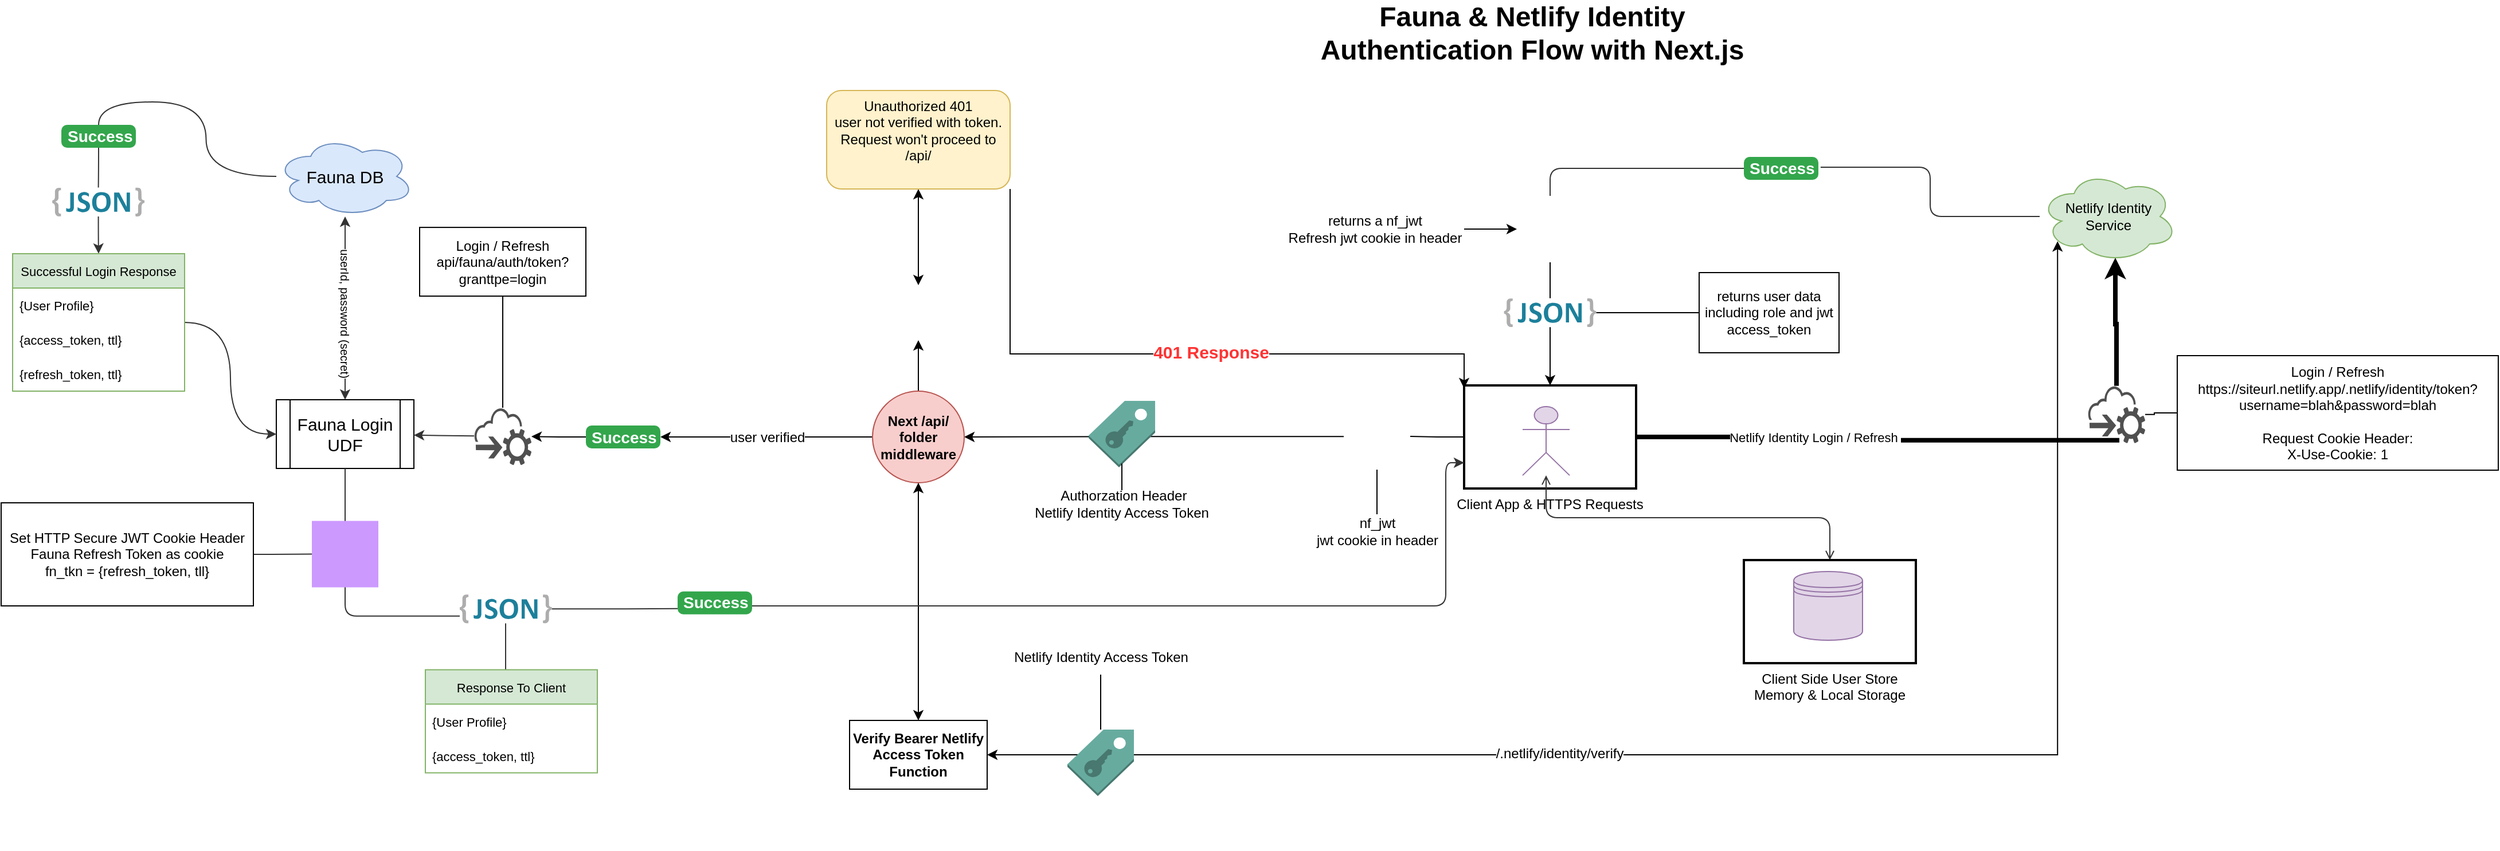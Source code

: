 <mxfile version="16.6.6" type="github">
  <diagram name="Page-1" id="74b105a0-9070-1c63-61bc-23e55f88626e">
    <mxGraphModel dx="2906.5" dy="612" grid="1" gridSize="10" guides="1" tooltips="1" connect="1" arrows="1" fold="1" page="1" pageScale="1.5" pageWidth="1169" pageHeight="826" background="none" math="0" shadow="0">
      <root>
        <mxCell id="0" style=";html=1;" />
        <mxCell id="1" style=";html=1;" parent="0" />
        <mxCell id="10b056a9c633e61c-30" value="Fauna &amp;amp; Netlify Identity &lt;br&gt;Authentication Flow with Next.js" style="text;strokeColor=none;fillColor=none;html=1;fontSize=24;fontStyle=1;verticalAlign=middle;align=center;" parent="1" vertex="1">
          <mxGeometry x="80" y="40" width="1590" height="40" as="geometry" />
        </mxCell>
        <mxCell id="6SLtEYj7phE97JPhrf0Y-5" style="edgeStyle=orthogonalEdgeStyle;rounded=0;orthogonalLoop=1;jettySize=auto;html=1;entryX=0.55;entryY=0.95;entryDx=0;entryDy=0;entryPerimeter=0;strokeWidth=4;startArrow=none;" edge="1" parent="1" source="6SLtEYj7phE97JPhrf0Y-27" target="6SLtEYj7phE97JPhrf0Y-4">
          <mxGeometry relative="1" as="geometry" />
        </mxCell>
        <mxCell id="6SLtEYj7phE97JPhrf0Y-62" style="edgeStyle=orthogonalEdgeStyle;rounded=0;orthogonalLoop=1;jettySize=auto;html=1;entryX=1;entryY=0.5;entryDx=0;entryDy=0;fontSize=12;startArrow=none;" edge="1" parent="1" source="6SLtEYj7phE97JPhrf0Y-72" target="6SLtEYj7phE97JPhrf0Y-61">
          <mxGeometry relative="1" as="geometry" />
        </mxCell>
        <mxCell id="6SLtEYj7phE97JPhrf0Y-1" value="Client App &amp; HTTPS Requests" style="strokeWidth=2;dashed=0;align=center;fontSize=12;shape=rect;verticalLabelPosition=bottom;verticalAlign=top;" vertex="1" parent="1">
          <mxGeometry x="816" y="367.5" width="150" height="90" as="geometry" />
        </mxCell>
        <mxCell id="6SLtEYj7phE97JPhrf0Y-7" style="edgeStyle=orthogonalEdgeStyle;rounded=0;orthogonalLoop=1;jettySize=auto;html=1;entryX=0.5;entryY=0;entryDx=0;entryDy=0;startArrow=none;" edge="1" parent="1" source="6SLtEYj7phE97JPhrf0Y-20" target="6SLtEYj7phE97JPhrf0Y-1">
          <mxGeometry relative="1" as="geometry" />
        </mxCell>
        <mxCell id="6SLtEYj7phE97JPhrf0Y-155" style="edgeStyle=orthogonalEdgeStyle;rounded=1;orthogonalLoop=1;jettySize=auto;html=1;entryX=0.5;entryY=0;entryDx=0;entryDy=0;fontSize=10;fontColor=default;startArrow=none;startFill=0;endArrow=none;endFill=0;strokeColor=#333333;strokeWidth=1;" edge="1" parent="1" source="6SLtEYj7phE97JPhrf0Y-156" target="6SLtEYj7phE97JPhrf0Y-13">
          <mxGeometry relative="1" as="geometry" />
        </mxCell>
        <mxCell id="6SLtEYj7phE97JPhrf0Y-4" value="Netlify Identity&lt;br&gt;Service" style="ellipse;shape=cloud;whiteSpace=wrap;html=1;fillColor=#d5e8d4;strokeColor=#82b366;" vertex="1" parent="1">
          <mxGeometry x="1318" y="180" width="120" height="80" as="geometry" />
        </mxCell>
        <mxCell id="6SLtEYj7phE97JPhrf0Y-28" value="" style="edgeStyle=orthogonalEdgeStyle;rounded=0;orthogonalLoop=1;jettySize=auto;html=1;endArrow=none;endFill=0;" edge="1" parent="1" source="6SLtEYj7phE97JPhrf0Y-25" target="6SLtEYj7phE97JPhrf0Y-27">
          <mxGeometry relative="1" as="geometry" />
        </mxCell>
        <mxCell id="6SLtEYj7phE97JPhrf0Y-25" value="Login / Refresh&lt;br&gt;https://siteurl.netlify.app/.netlify/identity/token?username=blah&amp;amp;password=blah&lt;br&gt;&lt;br&gt;Request Cookie Header:&lt;br&gt;X-Use-Cookie: 1" style="text;html=1;strokeColor=default;fillColor=none;align=center;verticalAlign=middle;whiteSpace=wrap;rounded=0;perimeterSpacing=0;strokeWidth=1;spacing=2;spacingTop=0;" vertex="1" parent="1">
          <mxGeometry x="1438" y="341.5" width="280" height="100" as="geometry" />
        </mxCell>
        <mxCell id="6SLtEYj7phE97JPhrf0Y-26" value="" style="shape=umlActor;verticalLabelPosition=bottom;verticalAlign=top;html=1;outlineConnect=0;fillColor=#e1d5e7;strokeColor=#9673a6;" vertex="1" parent="1">
          <mxGeometry x="867" y="386.05" width="41" height="60" as="geometry" />
        </mxCell>
        <mxCell id="6SLtEYj7phE97JPhrf0Y-129" style="edgeStyle=orthogonalEdgeStyle;rounded=1;orthogonalLoop=1;jettySize=auto;html=1;exitX=0.5;exitY=0;exitDx=0;exitDy=0;fontSize=15;fontColor=#FF3333;startArrow=open;startFill=0;endArrow=open;endFill=0;strokeColor=#333333;strokeWidth=1;" edge="1" parent="1" source="6SLtEYj7phE97JPhrf0Y-127" target="6SLtEYj7phE97JPhrf0Y-26">
          <mxGeometry relative="1" as="geometry" />
        </mxCell>
        <mxCell id="6SLtEYj7phE97JPhrf0Y-10" value="returns user data including role and jwt access_token" style="text;html=1;strokeColor=default;fillColor=none;align=center;verticalAlign=middle;whiteSpace=wrap;rounded=0;" vertex="1" parent="1">
          <mxGeometry x="1021" y="269" width="122" height="70" as="geometry" />
        </mxCell>
        <mxCell id="6SLtEYj7phE97JPhrf0Y-23" value="" style="edgeStyle=orthogonalEdgeStyle;rounded=0;orthogonalLoop=1;jettySize=auto;html=1;endArrow=none;endFill=0;" edge="1" parent="1" source="6SLtEYj7phE97JPhrf0Y-10" target="6SLtEYj7phE97JPhrf0Y-20">
          <mxGeometry relative="1" as="geometry" />
        </mxCell>
        <mxCell id="6SLtEYj7phE97JPhrf0Y-9" value="returns a nf_jwt&lt;br&gt;Refresh jwt cookie in header" style="text;html=1;strokeColor=none;fillColor=none;align=center;verticalAlign=middle;whiteSpace=wrap;rounded=0;" vertex="1" parent="1">
          <mxGeometry x="661" y="216" width="155" height="30" as="geometry" />
        </mxCell>
        <mxCell id="6SLtEYj7phE97JPhrf0Y-14" value="" style="edgeStyle=orthogonalEdgeStyle;rounded=0;orthogonalLoop=1;jettySize=auto;html=1;" edge="1" parent="1" source="6SLtEYj7phE97JPhrf0Y-9" target="6SLtEYj7phE97JPhrf0Y-13">
          <mxGeometry relative="1" as="geometry" />
        </mxCell>
        <mxCell id="6SLtEYj7phE97JPhrf0Y-55" value="" style="sketch=0;pointerEvents=1;shadow=0;dashed=0;html=1;strokeColor=none;fillColor=#505050;labelPosition=center;verticalLabelPosition=bottom;outlineConnect=0;verticalAlign=top;align=center;shape=mxgraph.office.clouds.cloud_service_request;" vertex="1" parent="1">
          <mxGeometry x="-47.5" y="387.05" width="50" height="50" as="geometry" />
        </mxCell>
        <mxCell id="6SLtEYj7phE97JPhrf0Y-58" value="" style="edgeStyle=orthogonalEdgeStyle;rounded=0;orthogonalLoop=1;jettySize=auto;html=1;fontSize=12;endArrow=none;endFill=0;" edge="1" parent="1" source="6SLtEYj7phE97JPhrf0Y-57" target="6SLtEYj7phE97JPhrf0Y-55">
          <mxGeometry relative="1" as="geometry" />
        </mxCell>
        <mxCell id="6SLtEYj7phE97JPhrf0Y-57" value="Login / Refresh&lt;br&gt;api/fauna/auth/token?granttpe=login" style="text;html=1;strokeColor=default;fillColor=none;align=center;verticalAlign=middle;whiteSpace=wrap;rounded=0;perimeterSpacing=0;strokeWidth=1;spacing=2;spacingTop=0;" vertex="1" parent="1">
          <mxGeometry x="-95" y="229.55" width="145" height="60" as="geometry" />
        </mxCell>
        <mxCell id="6SLtEYj7phE97JPhrf0Y-63" style="edgeStyle=orthogonalEdgeStyle;rounded=0;orthogonalLoop=1;jettySize=auto;html=1;fontSize=12;startArrow=none;" edge="1" parent="1" source="6SLtEYj7phE97JPhrf0Y-99" target="6SLtEYj7phE97JPhrf0Y-55">
          <mxGeometry relative="1" as="geometry" />
        </mxCell>
        <mxCell id="6SLtEYj7phE97JPhrf0Y-67" style="edgeStyle=orthogonalEdgeStyle;rounded=0;orthogonalLoop=1;jettySize=auto;html=1;entryX=0.13;entryY=0.77;entryDx=0;entryDy=0;entryPerimeter=0;fontSize=12;startArrow=classic;startFill=1;" edge="1" parent="1" source="6SLtEYj7phE97JPhrf0Y-65" target="6SLtEYj7phE97JPhrf0Y-4">
          <mxGeometry relative="1" as="geometry" />
        </mxCell>
        <mxCell id="6SLtEYj7phE97JPhrf0Y-68" value="/.netlify/identity/verify" style="edgeLabel;html=1;align=center;verticalAlign=middle;resizable=0;points=[];fontSize=12;" vertex="1" connectable="0" parent="6SLtEYj7phE97JPhrf0Y-67">
          <mxGeometry x="-0.278" y="1" relative="1" as="geometry">
            <mxPoint as="offset" />
          </mxGeometry>
        </mxCell>
        <mxCell id="6SLtEYj7phE97JPhrf0Y-107" value="" style="edgeStyle=orthogonalEdgeStyle;rounded=0;orthogonalLoop=1;jettySize=auto;html=1;fontSize=12;startArrow=none;startFill=0;" edge="1" parent="1" source="6SLtEYj7phE97JPhrf0Y-61" target="6SLtEYj7phE97JPhrf0Y-104">
          <mxGeometry relative="1" as="geometry" />
        </mxCell>
        <mxCell id="6SLtEYj7phE97JPhrf0Y-114" value="user verified" style="edgeStyle=orthogonalEdgeStyle;rounded=0;orthogonalLoop=1;jettySize=auto;html=1;fontSize=12;startArrow=none;startFill=0;" edge="1" parent="1" source="6SLtEYj7phE97JPhrf0Y-61" target="6SLtEYj7phE97JPhrf0Y-99">
          <mxGeometry relative="1" as="geometry" />
        </mxCell>
        <mxCell id="6SLtEYj7phE97JPhrf0Y-61" value="Next /api/ folder middleware" style="ellipse;whiteSpace=wrap;html=1;aspect=fixed;fontSize=12;strokeColor=#b85450;strokeWidth=1;fillColor=#f8cecc;fontStyle=1" vertex="1" parent="1">
          <mxGeometry x="300" y="372.5" width="80" height="80" as="geometry" />
        </mxCell>
        <mxCell id="6SLtEYj7phE97JPhrf0Y-65" value="Verify Bearer Netlify Access Token Function" style="whiteSpace=wrap;html=1;strokeWidth=1;fontStyle=1;" vertex="1" parent="1">
          <mxGeometry x="280" y="660" width="120" height="60" as="geometry" />
        </mxCell>
        <mxCell id="6SLtEYj7phE97JPhrf0Y-66" value="" style="edgeStyle=orthogonalEdgeStyle;rounded=0;orthogonalLoop=1;jettySize=auto;html=1;fontSize=12;startArrow=classic;startFill=1;" edge="1" parent="1" source="6SLtEYj7phE97JPhrf0Y-61" target="6SLtEYj7phE97JPhrf0Y-65">
          <mxGeometry relative="1" as="geometry" />
        </mxCell>
        <mxCell id="6SLtEYj7phE97JPhrf0Y-87" value="" style="group" vertex="1" connectable="0" parent="1">
          <mxGeometry x="440" y="300" width="259.5" height="185.8" as="geometry" />
        </mxCell>
        <mxCell id="6SLtEYj7phE97JPhrf0Y-80" value="" style="group" vertex="1" connectable="0" parent="6SLtEYj7phE97JPhrf0Y-87">
          <mxGeometry x="68.5" width="191" height="185.8" as="geometry" />
        </mxCell>
        <mxCell id="6SLtEYj7phE97JPhrf0Y-81" value="" style="group" vertex="1" connectable="0" parent="6SLtEYj7phE97JPhrf0Y-80">
          <mxGeometry y="54.2" width="191" height="131.6" as="geometry" />
        </mxCell>
        <mxCell id="6SLtEYj7phE97JPhrf0Y-83" value="" style="outlineConnect=0;dashed=0;verticalLabelPosition=bottom;verticalAlign=top;align=center;html=1;shape=mxgraph.aws3.saml_token;fillColor=#67AB9F;gradientColor=none;fontFamily=Helvetica;fontSize=12;fontColor=rgb(0, 0, 0);strokeColor=rgb(0, 0, 0);" vertex="1" parent="6SLtEYj7phE97JPhrf0Y-81">
          <mxGeometry x="-20" y="26.8" width="58" height="58" as="geometry" />
        </mxCell>
        <mxCell id="6SLtEYj7phE97JPhrf0Y-84" value="&amp;nbsp;Authorzation Header&lt;br&gt;Netlify Identity Access Token" style="text;html=1;strokeColor=none;fillColor=none;align=center;verticalAlign=middle;whiteSpace=wrap;rounded=0;" vertex="1" parent="6SLtEYj7phE97JPhrf0Y-87">
          <mxGeometry y="155.8" width="155" height="30" as="geometry" />
        </mxCell>
        <mxCell id="6SLtEYj7phE97JPhrf0Y-85" value="" style="edgeStyle=orthogonalEdgeStyle;rounded=0;orthogonalLoop=1;jettySize=auto;html=1;fontSize=12;endArrow=none;endFill=0;" edge="1" parent="6SLtEYj7phE97JPhrf0Y-87" source="6SLtEYj7phE97JPhrf0Y-83" target="6SLtEYj7phE97JPhrf0Y-84">
          <mxGeometry relative="1" as="geometry" />
        </mxCell>
        <mxCell id="6SLtEYj7phE97JPhrf0Y-88" value="" style="group" vertex="1" connectable="0" parent="1">
          <mxGeometry x="480" y="550" width="259.5" height="185.8" as="geometry" />
        </mxCell>
        <mxCell id="6SLtEYj7phE97JPhrf0Y-89" value="" style="group" vertex="1" connectable="0" parent="6SLtEYj7phE97JPhrf0Y-88">
          <mxGeometry x="10" y="37" width="191" height="185.8" as="geometry" />
        </mxCell>
        <mxCell id="6SLtEYj7phE97JPhrf0Y-90" value="" style="group" vertex="1" connectable="0" parent="6SLtEYj7phE97JPhrf0Y-89">
          <mxGeometry y="54.2" width="191" height="131.6" as="geometry" />
        </mxCell>
        <mxCell id="6SLtEYj7phE97JPhrf0Y-91" value="" style="outlineConnect=0;dashed=0;verticalLabelPosition=bottom;verticalAlign=top;align=center;html=1;shape=mxgraph.aws3.saml_token;fillColor=#67AB9F;gradientColor=none;fontFamily=Helvetica;fontSize=12;fontColor=rgb(0, 0, 0);strokeColor=rgb(0, 0, 0);" vertex="1" parent="6SLtEYj7phE97JPhrf0Y-90">
          <mxGeometry x="-20" y="26.8" width="58" height="58" as="geometry" />
        </mxCell>
        <mxCell id="6SLtEYj7phE97JPhrf0Y-92" value="Netlify Identity Access Token" style="text;html=1;strokeColor=none;fillColor=none;align=center;verticalAlign=middle;whiteSpace=wrap;rounded=0;" vertex="1" parent="6SLtEYj7phE97JPhrf0Y-89">
          <mxGeometry x="-68.5" y="3" width="155" height="30" as="geometry" />
        </mxCell>
        <mxCell id="6SLtEYj7phE97JPhrf0Y-93" value="" style="edgeStyle=orthogonalEdgeStyle;rounded=0;orthogonalLoop=1;jettySize=auto;html=1;fontSize=12;endArrow=none;endFill=0;" edge="1" parent="6SLtEYj7phE97JPhrf0Y-89" source="6SLtEYj7phE97JPhrf0Y-91" target="6SLtEYj7phE97JPhrf0Y-92">
          <mxGeometry relative="1" as="geometry" />
        </mxCell>
        <mxCell id="6SLtEYj7phE97JPhrf0Y-111" value="" style="edgeStyle=orthogonalEdgeStyle;rounded=0;orthogonalLoop=1;jettySize=auto;html=1;fontSize=12;startArrow=classic;startFill=1;" edge="1" parent="1" source="6SLtEYj7phE97JPhrf0Y-104" target="6SLtEYj7phE97JPhrf0Y-110">
          <mxGeometry relative="1" as="geometry" />
        </mxCell>
        <mxCell id="6SLtEYj7phE97JPhrf0Y-104" value="" style="shape=image;html=1;verticalAlign=top;verticalLabelPosition=bottom;labelBackgroundColor=#ffffff;imageAspect=0;aspect=fixed;image=https://cdn1.iconfinder.com/data/icons/nuvola2/48x48/actions/button_cancel.png;fontSize=12;strokeColor=default;strokeWidth=1;fillColor=default;gradientColor=#F7F7F7;" vertex="1" parent="1">
          <mxGeometry x="316" y="280" width="48" height="48" as="geometry" />
        </mxCell>
        <mxCell id="6SLtEYj7phE97JPhrf0Y-99" value="Success" style="html=1;shadow=0;dashed=0;shape=mxgraph.bootstrap.rrect;rSize=5;strokeColor=none;strokeWidth=1;fillColor=#33A64C;fontColor=#FFFFFF;whiteSpace=wrap;align=left;verticalAlign=middle;spacingLeft=0;fontStyle=1;fontSize=14;spacing=5;" vertex="1" parent="1">
          <mxGeometry x="50" y="402.5" width="65" height="20" as="geometry" />
        </mxCell>
        <mxCell id="6SLtEYj7phE97JPhrf0Y-116" style="edgeStyle=orthogonalEdgeStyle;rounded=0;orthogonalLoop=1;jettySize=auto;html=1;exitX=1;exitY=1;exitDx=0;exitDy=0;fontSize=12;startArrow=none;startFill=0;strokeColor=#000000;" edge="1" parent="1" source="6SLtEYj7phE97JPhrf0Y-110">
          <mxGeometry relative="1" as="geometry">
            <mxPoint x="816" y="370" as="targetPoint" />
            <Array as="points">
              <mxPoint x="420" y="340" />
              <mxPoint x="816" y="340" />
            </Array>
          </mxGeometry>
        </mxCell>
        <mxCell id="6SLtEYj7phE97JPhrf0Y-117" value="&lt;font color=&quot;#ff3333&quot; style=&quot;font-size: 15px;&quot;&gt;401 Response&lt;/font&gt;" style="edgeLabel;html=1;align=center;verticalAlign=middle;resizable=0;points=[];fontSize=15;fontStyle=1" vertex="1" connectable="0" parent="6SLtEYj7phE97JPhrf0Y-116">
          <mxGeometry x="-0.752" relative="1" as="geometry">
            <mxPoint x="175" y="71" as="offset" />
          </mxGeometry>
        </mxCell>
        <mxCell id="6SLtEYj7phE97JPhrf0Y-110" value="Unauthorized 401&lt;br&gt;user not verified with token. Request won&#39;t proceed to /api/" style="rounded=1;whiteSpace=wrap;html=1;verticalAlign=top;labelBackgroundColor=none;strokeWidth=1;fillColor=#fff2cc;strokeColor=#d6b656;" vertex="1" parent="1">
          <mxGeometry x="260" y="110" width="160" height="86" as="geometry" />
        </mxCell>
        <mxCell id="6SLtEYj7phE97JPhrf0Y-121" value="" style="shape=image;html=1;verticalAlign=top;verticalLabelPosition=bottom;labelBackgroundColor=#ffffff;imageAspect=0;aspect=fixed;image=https://cdn4.iconfinder.com/data/icons/basic-user-interface-2/512/User_Interface-40-128.png;fontSize=15;fontColor=#FF3333;strokeColor=default;strokeWidth=1;fillColor=none;gradientColor=#F7F7F7;" vertex="1" parent="1">
          <mxGeometry x="1120" y="367.5" width="48" height="48" as="geometry" />
        </mxCell>
        <mxCell id="6SLtEYj7phE97JPhrf0Y-73" value="nf_jwt&lt;br&gt;jwt cookie in header" style="text;html=1;strokeColor=none;fillColor=none;align=center;verticalAlign=middle;whiteSpace=wrap;rounded=0;container=0;" vertex="1" parent="1">
          <mxGeometry x="662.5" y="480" width="155" height="30" as="geometry" />
        </mxCell>
        <mxCell id="6SLtEYj7phE97JPhrf0Y-74" value="" style="edgeStyle=orthogonalEdgeStyle;rounded=0;orthogonalLoop=1;jettySize=auto;html=1;fontSize=12;endArrow=none;endFill=0;" edge="1" parent="1" source="6SLtEYj7phE97JPhrf0Y-72" target="6SLtEYj7phE97JPhrf0Y-73">
          <mxGeometry relative="1" as="geometry" />
        </mxCell>
        <mxCell id="6SLtEYj7phE97JPhrf0Y-130" value="" style="group;fillColor=none;strokeColor=#d79b00;" vertex="1" connectable="0" parent="1">
          <mxGeometry x="1060" y="520" width="150" height="90" as="geometry" />
        </mxCell>
        <mxCell id="6SLtEYj7phE97JPhrf0Y-127" value="Client Side User Store&#xa;Memory &amp; Local Storage" style="strokeWidth=2;dashed=0;align=center;fontSize=12;shape=rect;verticalLabelPosition=bottom;verticalAlign=top;container=0;labelBackgroundColor=default;" vertex="1" parent="6SLtEYj7phE97JPhrf0Y-130">
          <mxGeometry width="150" height="90" as="geometry" />
        </mxCell>
        <mxCell id="6SLtEYj7phE97JPhrf0Y-29" value="" style="shape=datastore;whiteSpace=wrap;html=1;strokeColor=#9673a6;strokeWidth=1;fillColor=#e1d5e7;" vertex="1" parent="6SLtEYj7phE97JPhrf0Y-130">
          <mxGeometry x="43.5" y="10" width="60" height="60" as="geometry" />
        </mxCell>
        <mxCell id="6SLtEYj7phE97JPhrf0Y-133" style="rounded=1;orthogonalLoop=1;jettySize=auto;html=1;fontSize=15;fontColor=#FF3333;startArrow=classic;startFill=1;endArrow=none;endFill=0;strokeColor=#333333;strokeWidth=1;" edge="1" parent="1" source="6SLtEYj7phE97JPhrf0Y-132" target="6SLtEYj7phE97JPhrf0Y-55">
          <mxGeometry relative="1" as="geometry" />
        </mxCell>
        <mxCell id="6SLtEYj7phE97JPhrf0Y-135" style="edgeStyle=none;rounded=1;orthogonalLoop=1;jettySize=auto;html=1;fontSize=15;fontColor=default;startArrow=classic;startFill=1;endArrow=classic;endFill=1;strokeColor=#333333;strokeWidth=1;" edge="1" parent="1" source="6SLtEYj7phE97JPhrf0Y-132" target="6SLtEYj7phE97JPhrf0Y-134">
          <mxGeometry relative="1" as="geometry">
            <mxPoint x="-297.5" y="179.55" as="targetPoint" />
          </mxGeometry>
        </mxCell>
        <mxCell id="6SLtEYj7phE97JPhrf0Y-141" value="userId, password (secret)" style="edgeLabel;html=1;align=center;verticalAlign=middle;resizable=0;points=[];fontSize=10;fontColor=default;rotation=90;" vertex="1" connectable="0" parent="6SLtEYj7phE97JPhrf0Y-135">
          <mxGeometry x="0.21" y="-2" relative="1" as="geometry">
            <mxPoint x="-2" y="21" as="offset" />
          </mxGeometry>
        </mxCell>
        <mxCell id="6SLtEYj7phE97JPhrf0Y-146" style="edgeStyle=orthogonalEdgeStyle;rounded=1;orthogonalLoop=1;jettySize=auto;html=1;fontSize=10;fontColor=default;startArrow=none;startFill=0;endArrow=classic;endFill=1;strokeColor=#333333;strokeWidth=1;entryX=0;entryY=0.75;entryDx=0;entryDy=0;" edge="1" parent="1" source="6SLtEYj7phE97JPhrf0Y-160" target="6SLtEYj7phE97JPhrf0Y-1">
          <mxGeometry relative="1" as="geometry">
            <mxPoint x="-160" y="620" as="targetPoint" />
            <Array as="points">
              <mxPoint x="800" y="560" />
              <mxPoint x="800" y="435" />
            </Array>
          </mxGeometry>
        </mxCell>
        <mxCell id="6SLtEYj7phE97JPhrf0Y-132" value="Fauna Login UDF" style="shape=process;whiteSpace=wrap;html=1;backgroundOutline=1;labelBackgroundColor=none;fontSize=15;fontColor=default;strokeColor=default;strokeWidth=1;fillColor=none;gradientColor=#F7F7F7;" vertex="1" parent="1">
          <mxGeometry x="-220" y="380" width="120" height="60" as="geometry" />
        </mxCell>
        <mxCell id="6SLtEYj7phE97JPhrf0Y-144" style="edgeStyle=orthogonalEdgeStyle;curved=1;rounded=1;orthogonalLoop=1;jettySize=auto;html=1;entryX=0.5;entryY=0;entryDx=0;entryDy=0;fontSize=11;fontColor=default;startArrow=none;startFill=0;endArrow=classic;endFill=1;strokeColor=#333333;strokeWidth=1;" edge="1" parent="1" source="6SLtEYj7phE97JPhrf0Y-147" target="6SLtEYj7phE97JPhrf0Y-136">
          <mxGeometry relative="1" as="geometry" />
        </mxCell>
        <mxCell id="6SLtEYj7phE97JPhrf0Y-134" value="Fauna DB" style="ellipse;shape=cloud;whiteSpace=wrap;html=1;labelBackgroundColor=none;fontSize=15;strokeColor=#6c8ebf;strokeWidth=1;fillColor=#dae8fc;" vertex="1" parent="1">
          <mxGeometry x="-220" y="150" width="120" height="70" as="geometry" />
        </mxCell>
        <mxCell id="6SLtEYj7phE97JPhrf0Y-143" style="edgeStyle=orthogonalEdgeStyle;curved=1;rounded=1;orthogonalLoop=1;jettySize=auto;html=1;entryX=0;entryY=0.5;entryDx=0;entryDy=0;fontSize=11;fontColor=default;startArrow=none;startFill=0;endArrow=classic;endFill=1;strokeColor=#333333;strokeWidth=1;" edge="1" parent="1" source="6SLtEYj7phE97JPhrf0Y-136" target="6SLtEYj7phE97JPhrf0Y-132">
          <mxGeometry relative="1" as="geometry" />
        </mxCell>
        <mxCell id="6SLtEYj7phE97JPhrf0Y-136" value="Successful Login Response" style="swimlane;fontStyle=0;childLayout=stackLayout;horizontal=1;startSize=30;horizontalStack=0;resizeParent=1;resizeParentMax=0;resizeLast=0;collapsible=1;marginBottom=0;labelBackgroundColor=none;fontSize=11;strokeColor=#82b366;strokeWidth=1;fillColor=#d5e8d4;" vertex="1" parent="1">
          <mxGeometry x="-450" y="252.5" width="150" height="120" as="geometry">
            <mxRectangle x="-730" y="200" width="220" height="30" as="alternateBounds" />
          </mxGeometry>
        </mxCell>
        <mxCell id="6SLtEYj7phE97JPhrf0Y-137" value="{User Profile}" style="text;strokeColor=none;fillColor=none;align=left;verticalAlign=middle;spacingLeft=4;spacingRight=4;overflow=hidden;points=[[0,0.5],[1,0.5]];portConstraint=eastwest;rotatable=0;labelBackgroundColor=none;fontSize=11;fontColor=default;" vertex="1" parent="6SLtEYj7phE97JPhrf0Y-136">
          <mxGeometry y="30" width="150" height="30" as="geometry" />
        </mxCell>
        <mxCell id="6SLtEYj7phE97JPhrf0Y-138" value="{access_token, ttl}" style="text;strokeColor=none;fillColor=none;align=left;verticalAlign=middle;spacingLeft=4;spacingRight=4;overflow=hidden;points=[[0,0.5],[1,0.5]];portConstraint=eastwest;rotatable=0;labelBackgroundColor=none;fontSize=11;fontColor=default;" vertex="1" parent="6SLtEYj7phE97JPhrf0Y-136">
          <mxGeometry y="60" width="150" height="30" as="geometry" />
        </mxCell>
        <mxCell id="6SLtEYj7phE97JPhrf0Y-139" value="{refresh_token, ttl}" style="text;strokeColor=none;fillColor=none;align=left;verticalAlign=middle;spacingLeft=4;spacingRight=4;overflow=hidden;points=[[0,0.5],[1,0.5]];portConstraint=eastwest;rotatable=0;labelBackgroundColor=none;fontSize=11;fontColor=default;" vertex="1" parent="6SLtEYj7phE97JPhrf0Y-136">
          <mxGeometry y="90" width="150" height="30" as="geometry" />
        </mxCell>
        <mxCell id="6SLtEYj7phE97JPhrf0Y-148" value="Success" style="html=1;shadow=0;dashed=0;shape=mxgraph.bootstrap.rrect;rSize=5;strokeColor=none;strokeWidth=1;fillColor=#33A64C;fontColor=#FFFFFF;whiteSpace=wrap;align=left;verticalAlign=middle;spacingLeft=0;fontStyle=1;fontSize=14;spacing=5;" vertex="1" parent="1">
          <mxGeometry x="-407.5" y="140" width="65" height="20" as="geometry" />
        </mxCell>
        <mxCell id="6SLtEYj7phE97JPhrf0Y-149" value="" style="edgeStyle=orthogonalEdgeStyle;curved=1;rounded=1;orthogonalLoop=1;jettySize=auto;html=1;entryX=0.5;entryY=0;entryDx=0;entryDy=0;fontSize=11;fontColor=default;startArrow=none;startFill=0;endArrow=none;endFill=1;strokeColor=#333333;strokeWidth=1;" edge="1" parent="1" source="6SLtEYj7phE97JPhrf0Y-134" target="6SLtEYj7phE97JPhrf0Y-148">
          <mxGeometry relative="1" as="geometry">
            <mxPoint x="-220" y="185" as="sourcePoint" />
            <mxPoint x="-375" y="252.5" as="targetPoint" />
          </mxGeometry>
        </mxCell>
        <mxCell id="6SLtEYj7phE97JPhrf0Y-147" value="" style="dashed=0;outlineConnect=0;html=1;align=center;labelPosition=center;verticalLabelPosition=bottom;verticalAlign=top;shape=mxgraph.weblogos.json_2;fillColor=#67AB9F;" vertex="1" parent="1">
          <mxGeometry x="-415.4" y="194.8" width="80.4" height="25.2" as="geometry" />
        </mxCell>
        <mxCell id="6SLtEYj7phE97JPhrf0Y-150" value="" style="edgeStyle=orthogonalEdgeStyle;curved=1;rounded=1;orthogonalLoop=1;jettySize=auto;html=1;entryX=0.5;entryY=0;entryDx=0;entryDy=0;fontSize=11;fontColor=default;startArrow=none;startFill=0;endArrow=none;endFill=1;strokeColor=#333333;strokeWidth=1;" edge="1" parent="1" source="6SLtEYj7phE97JPhrf0Y-148" target="6SLtEYj7phE97JPhrf0Y-147">
          <mxGeometry relative="1" as="geometry">
            <mxPoint x="-307.5" y="200" as="sourcePoint" />
            <mxPoint x="-375" y="252.5" as="targetPoint" />
          </mxGeometry>
        </mxCell>
        <mxCell id="6SLtEYj7phE97JPhrf0Y-72" value="" style="shape=image;html=1;verticalAlign=top;verticalLabelPosition=bottom;labelBackgroundColor=#ffffff;imageAspect=0;aspect=fixed;image=https://cdn2.iconfinder.com/data/icons/boxicons-regular-vol-1/24/bx-cookie-128.png;fillColor=#67AB9F;imageBackground=default;" vertex="1" parent="1">
          <mxGeometry x="711" y="383.05" width="58" height="58" as="geometry" />
        </mxCell>
        <mxCell id="6SLtEYj7phE97JPhrf0Y-151" value="" style="edgeStyle=orthogonalEdgeStyle;rounded=0;orthogonalLoop=1;jettySize=auto;html=1;entryX=1;entryY=0.5;entryDx=0;entryDy=0;fontSize=12;endArrow=none;" edge="1" parent="1" source="6SLtEYj7phE97JPhrf0Y-1" target="6SLtEYj7phE97JPhrf0Y-72">
          <mxGeometry relative="1" as="geometry">
            <mxPoint x="816.0" y="412.5" as="sourcePoint" />
            <mxPoint x="380" y="412.5" as="targetPoint" />
          </mxGeometry>
        </mxCell>
        <mxCell id="6SLtEYj7phE97JPhrf0Y-34" value="" style="group" vertex="1" connectable="0" parent="1">
          <mxGeometry x="881" y="168" width="140" height="92" as="geometry" />
        </mxCell>
        <mxCell id="6SLtEYj7phE97JPhrf0Y-13" value="" style="shape=image;html=1;verticalAlign=top;verticalLabelPosition=bottom;labelBackgroundColor=#ffffff;imageAspect=0;aspect=fixed;image=https://cdn2.iconfinder.com/data/icons/boxicons-regular-vol-1/24/bx-cookie-128.png;fillColor=#67AB9F;" vertex="1" parent="1">
          <mxGeometry x="862" y="202" width="58" height="58" as="geometry" />
        </mxCell>
        <mxCell id="6SLtEYj7phE97JPhrf0Y-20" value="" style="dashed=0;outlineConnect=0;html=1;align=center;labelPosition=center;verticalLabelPosition=bottom;verticalAlign=top;shape=mxgraph.weblogos.json_2;fillColor=#67AB9F;" vertex="1" parent="1">
          <mxGeometry x="850.8" y="291.4" width="80.4" height="25.2" as="geometry" />
        </mxCell>
        <mxCell id="6SLtEYj7phE97JPhrf0Y-154" value="" style="edgeStyle=orthogonalEdgeStyle;rounded=0;orthogonalLoop=1;jettySize=auto;html=1;entryX=0.5;entryY=0;entryDx=0;entryDy=0;startArrow=none;endArrow=none;" edge="1" parent="1" source="6SLtEYj7phE97JPhrf0Y-13" target="6SLtEYj7phE97JPhrf0Y-20">
          <mxGeometry relative="1" as="geometry">
            <mxPoint x="918.5" y="243" as="sourcePoint" />
            <mxPoint x="891" y="367.5" as="targetPoint" />
          </mxGeometry>
        </mxCell>
        <mxCell id="6SLtEYj7phE97JPhrf0Y-156" value="Success" style="html=1;shadow=0;dashed=0;shape=mxgraph.bootstrap.rrect;rSize=5;strokeColor=none;strokeWidth=1;fillColor=#33A64C;fontColor=#FFFFFF;whiteSpace=wrap;align=left;verticalAlign=middle;spacingLeft=0;fontStyle=1;fontSize=14;spacing=5;" vertex="1" parent="1">
          <mxGeometry x="1060" y="168" width="65" height="20" as="geometry" />
        </mxCell>
        <mxCell id="6SLtEYj7phE97JPhrf0Y-157" value="" style="rounded=1;orthogonalLoop=1;jettySize=auto;html=1;entryX=1.03;entryY=0.45;entryDx=0;entryDy=0;fontSize=10;fontColor=default;startArrow=none;startFill=0;endArrow=none;endFill=0;strokeColor=#333333;strokeWidth=1;edgeStyle=elbowEdgeStyle;entryPerimeter=0;" edge="1" parent="1" source="6SLtEYj7phE97JPhrf0Y-4" target="6SLtEYj7phE97JPhrf0Y-156">
          <mxGeometry relative="1" as="geometry">
            <mxPoint x="1318" y="220" as="sourcePoint" />
            <mxPoint x="891" y="202" as="targetPoint" />
          </mxGeometry>
        </mxCell>
        <mxCell id="6SLtEYj7phE97JPhrf0Y-27" value="" style="sketch=0;pointerEvents=1;shadow=0;dashed=0;html=1;strokeColor=none;fillColor=#505050;labelPosition=center;verticalLabelPosition=bottom;outlineConnect=0;verticalAlign=top;align=center;shape=mxgraph.office.clouds.cloud_service_request;" vertex="1" parent="1">
          <mxGeometry x="1360" y="367.9" width="50" height="50" as="geometry" />
        </mxCell>
        <mxCell id="6SLtEYj7phE97JPhrf0Y-158" value="" style="edgeStyle=orthogonalEdgeStyle;rounded=0;orthogonalLoop=1;jettySize=auto;html=1;entryX=0.55;entryY=0.95;entryDx=0;entryDy=0;entryPerimeter=0;strokeWidth=4;endArrow=none;" edge="1" parent="1" source="6SLtEYj7phE97JPhrf0Y-1" target="6SLtEYj7phE97JPhrf0Y-27">
          <mxGeometry relative="1" as="geometry">
            <mxPoint x="966" y="412.571" as="sourcePoint" />
            <mxPoint x="1384.0" y="256" as="targetPoint" />
          </mxGeometry>
        </mxCell>
        <mxCell id="6SLtEYj7phE97JPhrf0Y-159" value="Netlify Identity Login / Refresh&amp;nbsp;" style="edgeLabel;html=1;align=center;verticalAlign=middle;resizable=0;points=[];" vertex="1" connectable="0" parent="6SLtEYj7phE97JPhrf0Y-158">
          <mxGeometry x="-0.549" y="-3" relative="1" as="geometry">
            <mxPoint x="60" y="-3" as="offset" />
          </mxGeometry>
        </mxCell>
        <mxCell id="6SLtEYj7phE97JPhrf0Y-160" value="Success" style="html=1;shadow=0;dashed=0;shape=mxgraph.bootstrap.rrect;rSize=5;strokeColor=none;strokeWidth=1;fillColor=#33A64C;fontColor=#FFFFFF;whiteSpace=wrap;align=left;verticalAlign=middle;spacingLeft=0;fontStyle=1;fontSize=14;spacing=5;" vertex="1" parent="1">
          <mxGeometry x="130" y="547.4" width="65" height="20" as="geometry" />
        </mxCell>
        <mxCell id="6SLtEYj7phE97JPhrf0Y-161" value="" style="rounded=1;orthogonalLoop=1;jettySize=auto;html=1;fontSize=10;fontColor=default;startArrow=none;startFill=0;endArrow=none;endFill=1;strokeColor=#333333;strokeWidth=1;entryX=0;entryY=0.75;entryDx=0;entryDy=0;edgeStyle=elbowEdgeStyle;" edge="1" parent="1" source="6SLtEYj7phE97JPhrf0Y-162" target="6SLtEYj7phE97JPhrf0Y-160">
          <mxGeometry relative="1" as="geometry">
            <mxPoint x="816.0" y="435" as="targetPoint" />
            <mxPoint x="-160.071" y="440" as="sourcePoint" />
          </mxGeometry>
        </mxCell>
        <mxCell id="6SLtEYj7phE97JPhrf0Y-162" value="" style="dashed=0;outlineConnect=0;html=1;align=center;labelPosition=center;verticalLabelPosition=bottom;verticalAlign=top;shape=mxgraph.weblogos.json_2;fillColor=#67AB9F;" vertex="1" parent="1">
          <mxGeometry x="-60" y="550" width="80.4" height="25.2" as="geometry" />
        </mxCell>
        <mxCell id="6SLtEYj7phE97JPhrf0Y-163" value="" style="edgeStyle=elbowEdgeStyle;rounded=1;orthogonalLoop=1;jettySize=auto;html=1;fontSize=10;fontColor=default;startArrow=none;startFill=0;endArrow=none;endFill=1;strokeColor=#333333;strokeWidth=1;entryX=0;entryY=0.75;entryDx=0;entryDy=0;exitX=0.5;exitY=1;exitDx=0;exitDy=0;" edge="1" parent="1" source="6SLtEYj7phE97JPhrf0Y-132" target="6SLtEYj7phE97JPhrf0Y-162">
          <mxGeometry relative="1" as="geometry">
            <mxPoint x="190" y="565" as="targetPoint" />
            <mxPoint x="-159.944" y="440" as="sourcePoint" />
            <Array as="points">
              <mxPoint x="-160" y="500" />
            </Array>
          </mxGeometry>
        </mxCell>
        <mxCell id="6SLtEYj7phE97JPhrf0Y-168" style="edgeStyle=elbowEdgeStyle;rounded=1;orthogonalLoop=1;jettySize=auto;html=1;fontSize=10;fontColor=default;startArrow=none;startFill=0;endArrow=none;endFill=0;strokeColor=#333333;strokeWidth=1;" edge="1" parent="1" source="6SLtEYj7phE97JPhrf0Y-164" target="6SLtEYj7phE97JPhrf0Y-162">
          <mxGeometry relative="1" as="geometry" />
        </mxCell>
        <mxCell id="6SLtEYj7phE97JPhrf0Y-164" value="Response To Client" style="swimlane;fontStyle=0;childLayout=stackLayout;horizontal=1;startSize=30;horizontalStack=0;resizeParent=1;resizeParentMax=0;resizeLast=0;collapsible=1;marginBottom=0;labelBackgroundColor=none;fontSize=11;strokeColor=#82b366;strokeWidth=1;fillColor=#d5e8d4;" vertex="1" parent="1">
          <mxGeometry x="-90" y="615.8" width="150" height="90" as="geometry">
            <mxRectangle x="-730" y="200" width="220" height="30" as="alternateBounds" />
          </mxGeometry>
        </mxCell>
        <mxCell id="6SLtEYj7phE97JPhrf0Y-165" value="{User Profile}" style="text;strokeColor=none;fillColor=none;align=left;verticalAlign=middle;spacingLeft=4;spacingRight=4;overflow=hidden;points=[[0,0.5],[1,0.5]];portConstraint=eastwest;rotatable=0;labelBackgroundColor=none;fontSize=11;fontColor=default;" vertex="1" parent="6SLtEYj7phE97JPhrf0Y-164">
          <mxGeometry y="30" width="150" height="30" as="geometry" />
        </mxCell>
        <mxCell id="6SLtEYj7phE97JPhrf0Y-166" value="{access_token, ttl}" style="text;strokeColor=none;fillColor=none;align=left;verticalAlign=middle;spacingLeft=4;spacingRight=4;overflow=hidden;points=[[0,0.5],[1,0.5]];portConstraint=eastwest;rotatable=0;labelBackgroundColor=none;fontSize=11;fontColor=default;" vertex="1" parent="6SLtEYj7phE97JPhrf0Y-164">
          <mxGeometry y="60" width="150" height="30" as="geometry" />
        </mxCell>
        <mxCell id="6SLtEYj7phE97JPhrf0Y-171" style="edgeStyle=elbowEdgeStyle;rounded=1;orthogonalLoop=1;jettySize=auto;html=1;entryX=0;entryY=0.5;entryDx=0;entryDy=0;fontSize=10;fontColor=default;startArrow=none;startFill=0;endArrow=none;endFill=0;strokeColor=#333333;strokeWidth=1;" edge="1" parent="1" source="6SLtEYj7phE97JPhrf0Y-169" target="6SLtEYj7phE97JPhrf0Y-170">
          <mxGeometry relative="1" as="geometry" />
        </mxCell>
        <mxCell id="6SLtEYj7phE97JPhrf0Y-169" value="Set HTTP Secure JWT Cookie Header&lt;br&gt;Fauna Refresh Token as cookie&lt;br&gt;fn_tkn = {refresh_token, tll}" style="text;html=1;strokeColor=default;fillColor=none;align=center;verticalAlign=middle;whiteSpace=wrap;rounded=0;container=0;" vertex="1" parent="1">
          <mxGeometry x="-460" y="470" width="220" height="90" as="geometry" />
        </mxCell>
        <mxCell id="6SLtEYj7phE97JPhrf0Y-170" value="" style="shape=image;html=1;verticalAlign=top;verticalLabelPosition=bottom;labelBackgroundColor=#ffffff;imageAspect=0;aspect=fixed;image=https://cdn2.iconfinder.com/data/icons/boxicons-regular-vol-1/24/bx-cookie-128.png;fillColor=#67AB9F;imageBackground=#CC99FF;" vertex="1" parent="1">
          <mxGeometry x="-189" y="485.8" width="58" height="58" as="geometry" />
        </mxCell>
      </root>
    </mxGraphModel>
  </diagram>
</mxfile>
